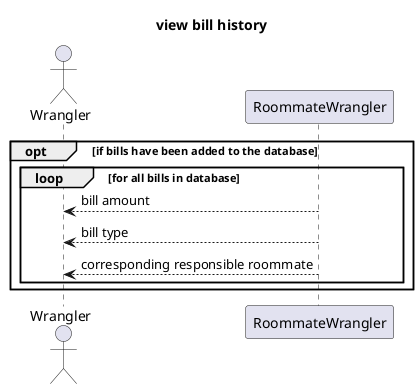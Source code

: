 @startuml
title view bill history
Actor Wrangler

opt if bills have been added to the database
loop for all bills in database
Wrangler <-- RoommateWrangler: bill amount
Wrangler <-- RoommateWrangler: bill type
Wrangler <-- RoommateWrangler: corresponding responsible roommate
end
end

@enduml